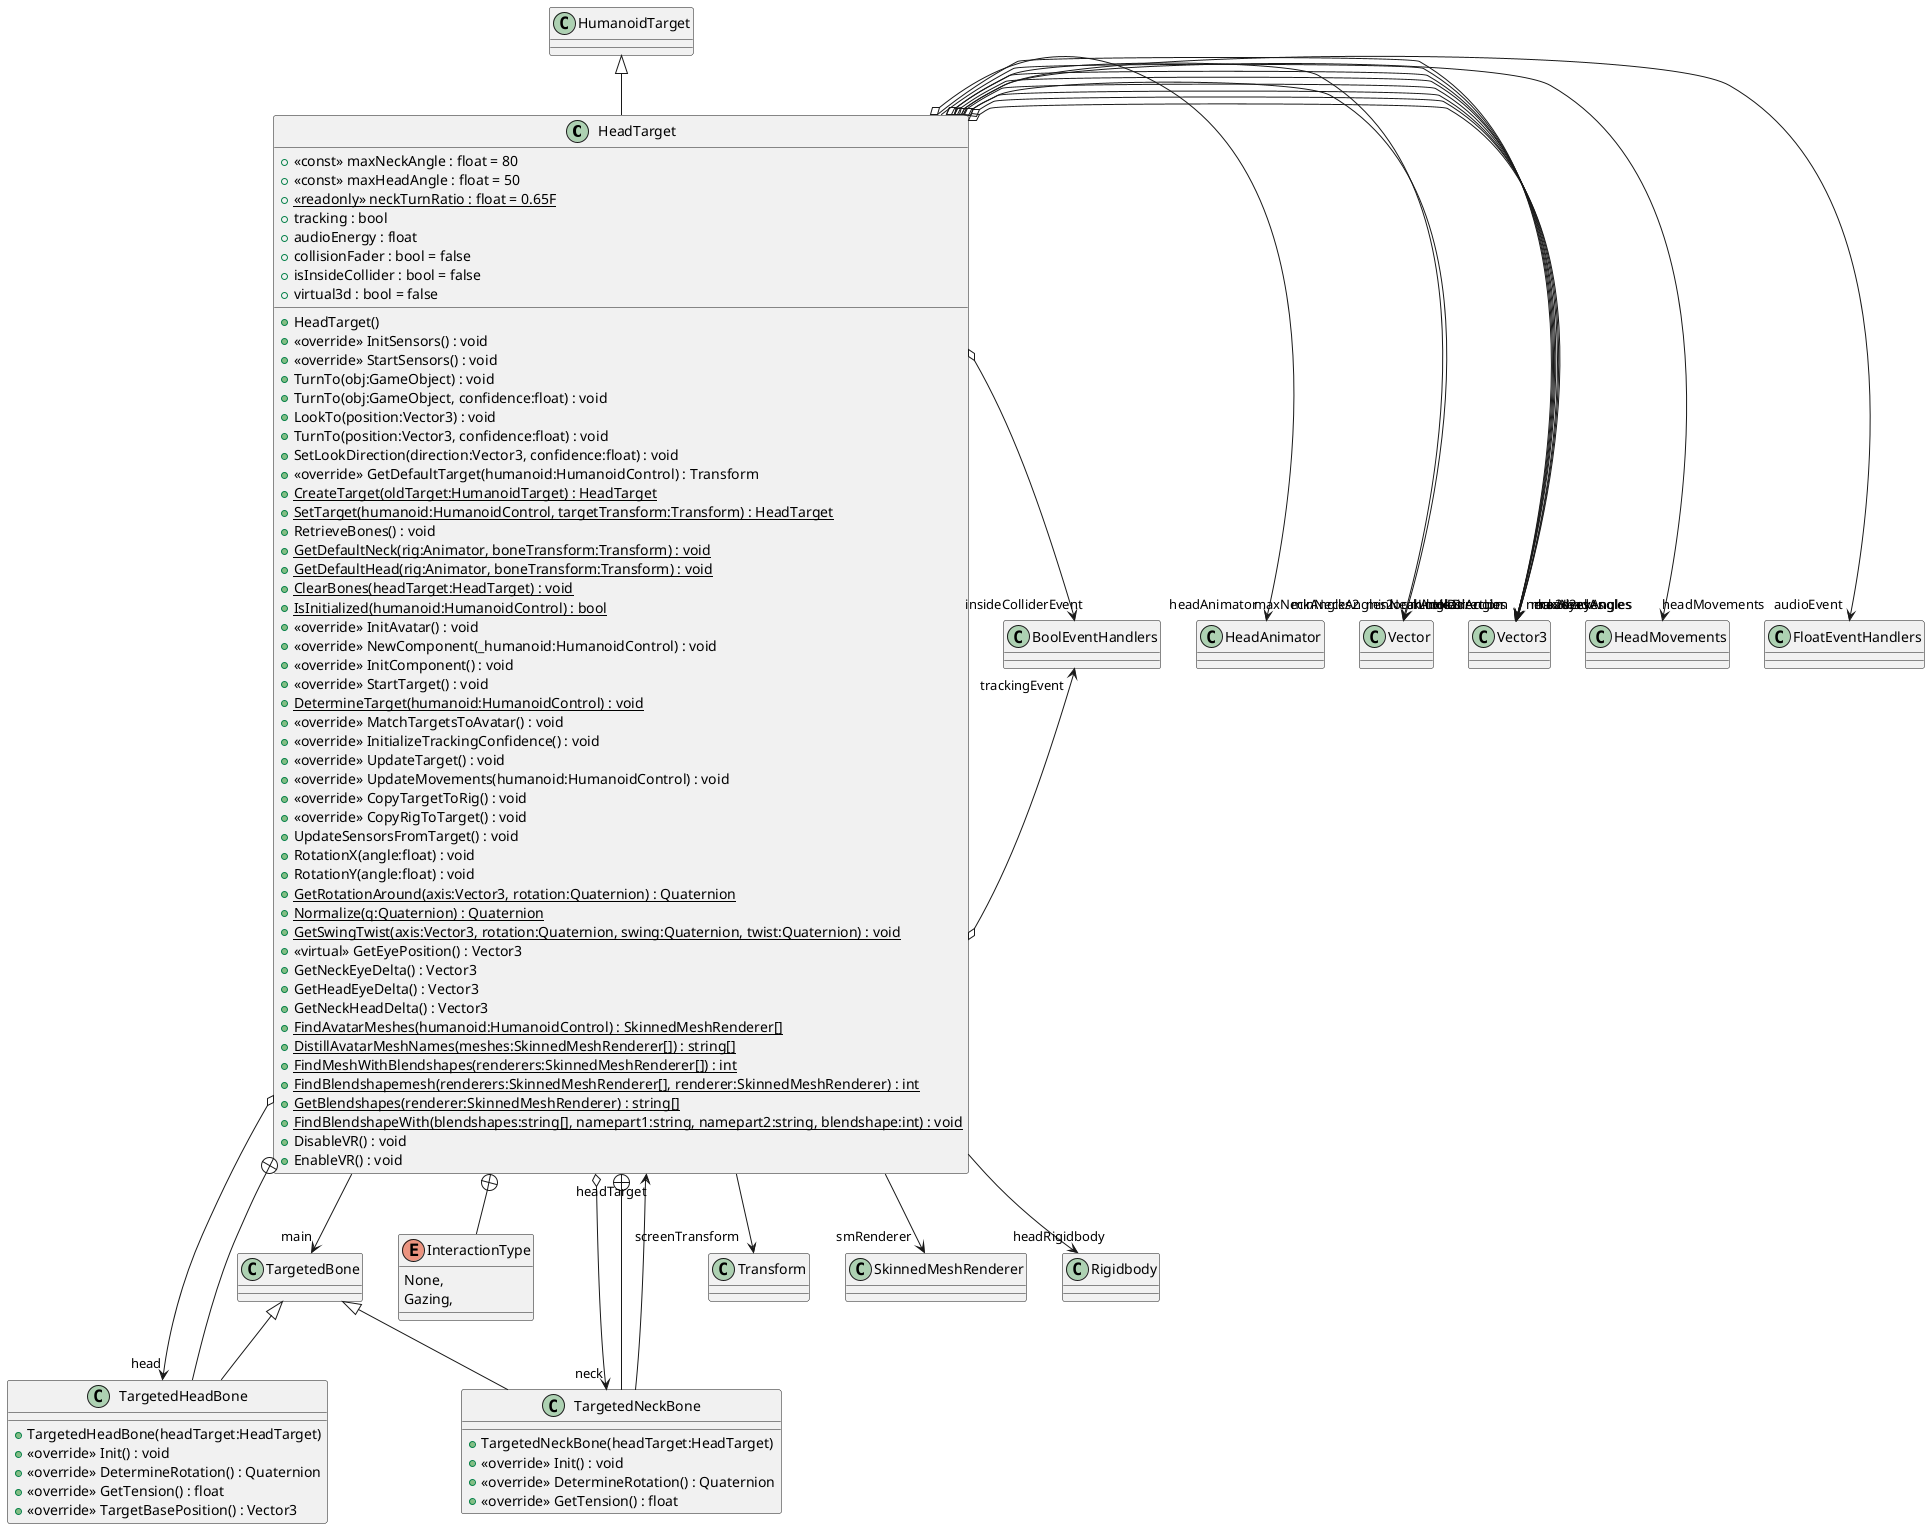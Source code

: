 @startuml
class HeadTarget {
    + HeadTarget()
    + <<const>> maxNeckAngle : float = 80
    + <<const>> maxHeadAngle : float = 50
    + {static} <<readonly>> neckTurnRatio : float = 0.65F
    + tracking : bool
    + <<override>> InitSensors() : void
    + <<override>> StartSensors() : void
    + audioEnergy : float
    + TurnTo(obj:GameObject) : void
    + TurnTo(obj:GameObject, confidence:float) : void
    + LookTo(position:Vector3) : void
    + TurnTo(position:Vector3, confidence:float) : void
    + SetLookDirection(direction:Vector3, confidence:float) : void
    + <<override>> GetDefaultTarget(humanoid:HumanoidControl) : Transform
    + {static} CreateTarget(oldTarget:HumanoidTarget) : HeadTarget
    + {static} SetTarget(humanoid:HumanoidControl, targetTransform:Transform) : HeadTarget
    + RetrieveBones() : void
    + {static} GetDefaultNeck(rig:Animator, boneTransform:Transform) : void
    + {static} GetDefaultHead(rig:Animator, boneTransform:Transform) : void
    + {static} ClearBones(headTarget:HeadTarget) : void
    + collisionFader : bool = false
    + isInsideCollider : bool = false
    + virtual3d : bool = false
    + {static} IsInitialized(humanoid:HumanoidControl) : bool
    + <<override>> InitAvatar() : void
    + <<override>> NewComponent(_humanoid:HumanoidControl) : void
    + <<override>> InitComponent() : void
    + <<override>> StartTarget() : void
    + {static} DetermineTarget(humanoid:HumanoidControl) : void
    + <<override>> MatchTargetsToAvatar() : void
    + <<override>> InitializeTrackingConfidence() : void
    + <<override>> UpdateTarget() : void
    + <<override>> UpdateMovements(humanoid:HumanoidControl) : void
    + <<override>> CopyTargetToRig() : void
    + <<override>> CopyRigToTarget() : void
    + UpdateSensorsFromTarget() : void
    + RotationX(angle:float) : void
    + RotationY(angle:float) : void
    + {static} GetRotationAround(axis:Vector3, rotation:Quaternion) : Quaternion
    + {static} Normalize(q:Quaternion) : Quaternion
    + {static} GetSwingTwist(axis:Vector3, rotation:Quaternion, swing:Quaternion, twist:Quaternion) : void
    + <<virtual>> GetEyePosition() : Vector3
    + GetNeckEyeDelta() : Vector3
    + GetHeadEyeDelta() : Vector3
    + GetNeckHeadDelta() : Vector3
    + {static} FindAvatarMeshes(humanoid:HumanoidControl) : SkinnedMeshRenderer[]
    + {static} DistillAvatarMeshNames(meshes:SkinnedMeshRenderer[]) : string[]
    + {static} FindMeshWithBlendshapes(renderers:SkinnedMeshRenderer[]) : int
    + {static} FindBlendshapemesh(renderers:SkinnedMeshRenderer[], renderer:SkinnedMeshRenderer) : int
    + {static} GetBlendshapes(renderer:SkinnedMeshRenderer) : string[]
    + {static} FindBlendshapeWith(blendshapes:string[], namepart1:string, namepart2:string, blendshape:int) : void
    + DisableVR() : void
    + EnableVR() : void
}
class TargetedHeadBone {
    + TargetedHeadBone(headTarget:HeadTarget)
    + <<override>> Init() : void
    + <<override>> DetermineRotation() : Quaternion
    + <<override>> GetTension() : float
    + <<override>> TargetBasePosition() : Vector3
}
class TargetedNeckBone {
    + TargetedNeckBone(headTarget:HeadTarget)
    + <<override>> Init() : void
    + <<override>> DetermineRotation() : Quaternion
    + <<override>> GetTension() : float
}
enum InteractionType {
    None,
    Gazing,
}
HumanoidTarget <|-- HeadTarget
HeadTarget o-> "minHeadAngles" Vector3
HeadTarget o-> "maxHeadAngles" Vector3
HeadTarget o-> "minNeckAngles" Vector3
HeadTarget o-> "maxNeckAngles" Vector3
HeadTarget o-> "minNeckAngles2" Vector
HeadTarget o-> "maxNeckAngles2" Vector
HeadTarget o-> "headAnimator" HeadAnimator
HeadTarget --> "main" TargetedBone
HeadTarget o-> "head" TargetedHeadBone
HeadTarget o-> "neck" TargetedNeckBone
HeadTarget o-> "lookDirection" Vector3
HeadTarget o-> "localLookDirection" Vector3
HeadTarget --> "neck2eyes" Vector3
HeadTarget --> "head2eyes" Vector3
HeadTarget --> "screenTransform" Transform
HeadTarget o-> "trackingEvent" BoolEventHandlers
HeadTarget o-> "audioEvent" FloatEventHandlers
HeadTarget o-> "insideColliderEvent" BoolEventHandlers
HeadTarget --> "smRenderer" SkinnedMeshRenderer
HeadTarget --> "headRigidbody" Rigidbody
HeadTarget o-> "headMovements" HeadMovements
HeadTarget +-- TargetedHeadBone
TargetedBone <|-- TargetedHeadBone
HeadTarget +-- TargetedNeckBone
TargetedBone <|-- TargetedNeckBone
TargetedNeckBone --> "headTarget" HeadTarget
HeadTarget +-- InteractionType
@enduml
